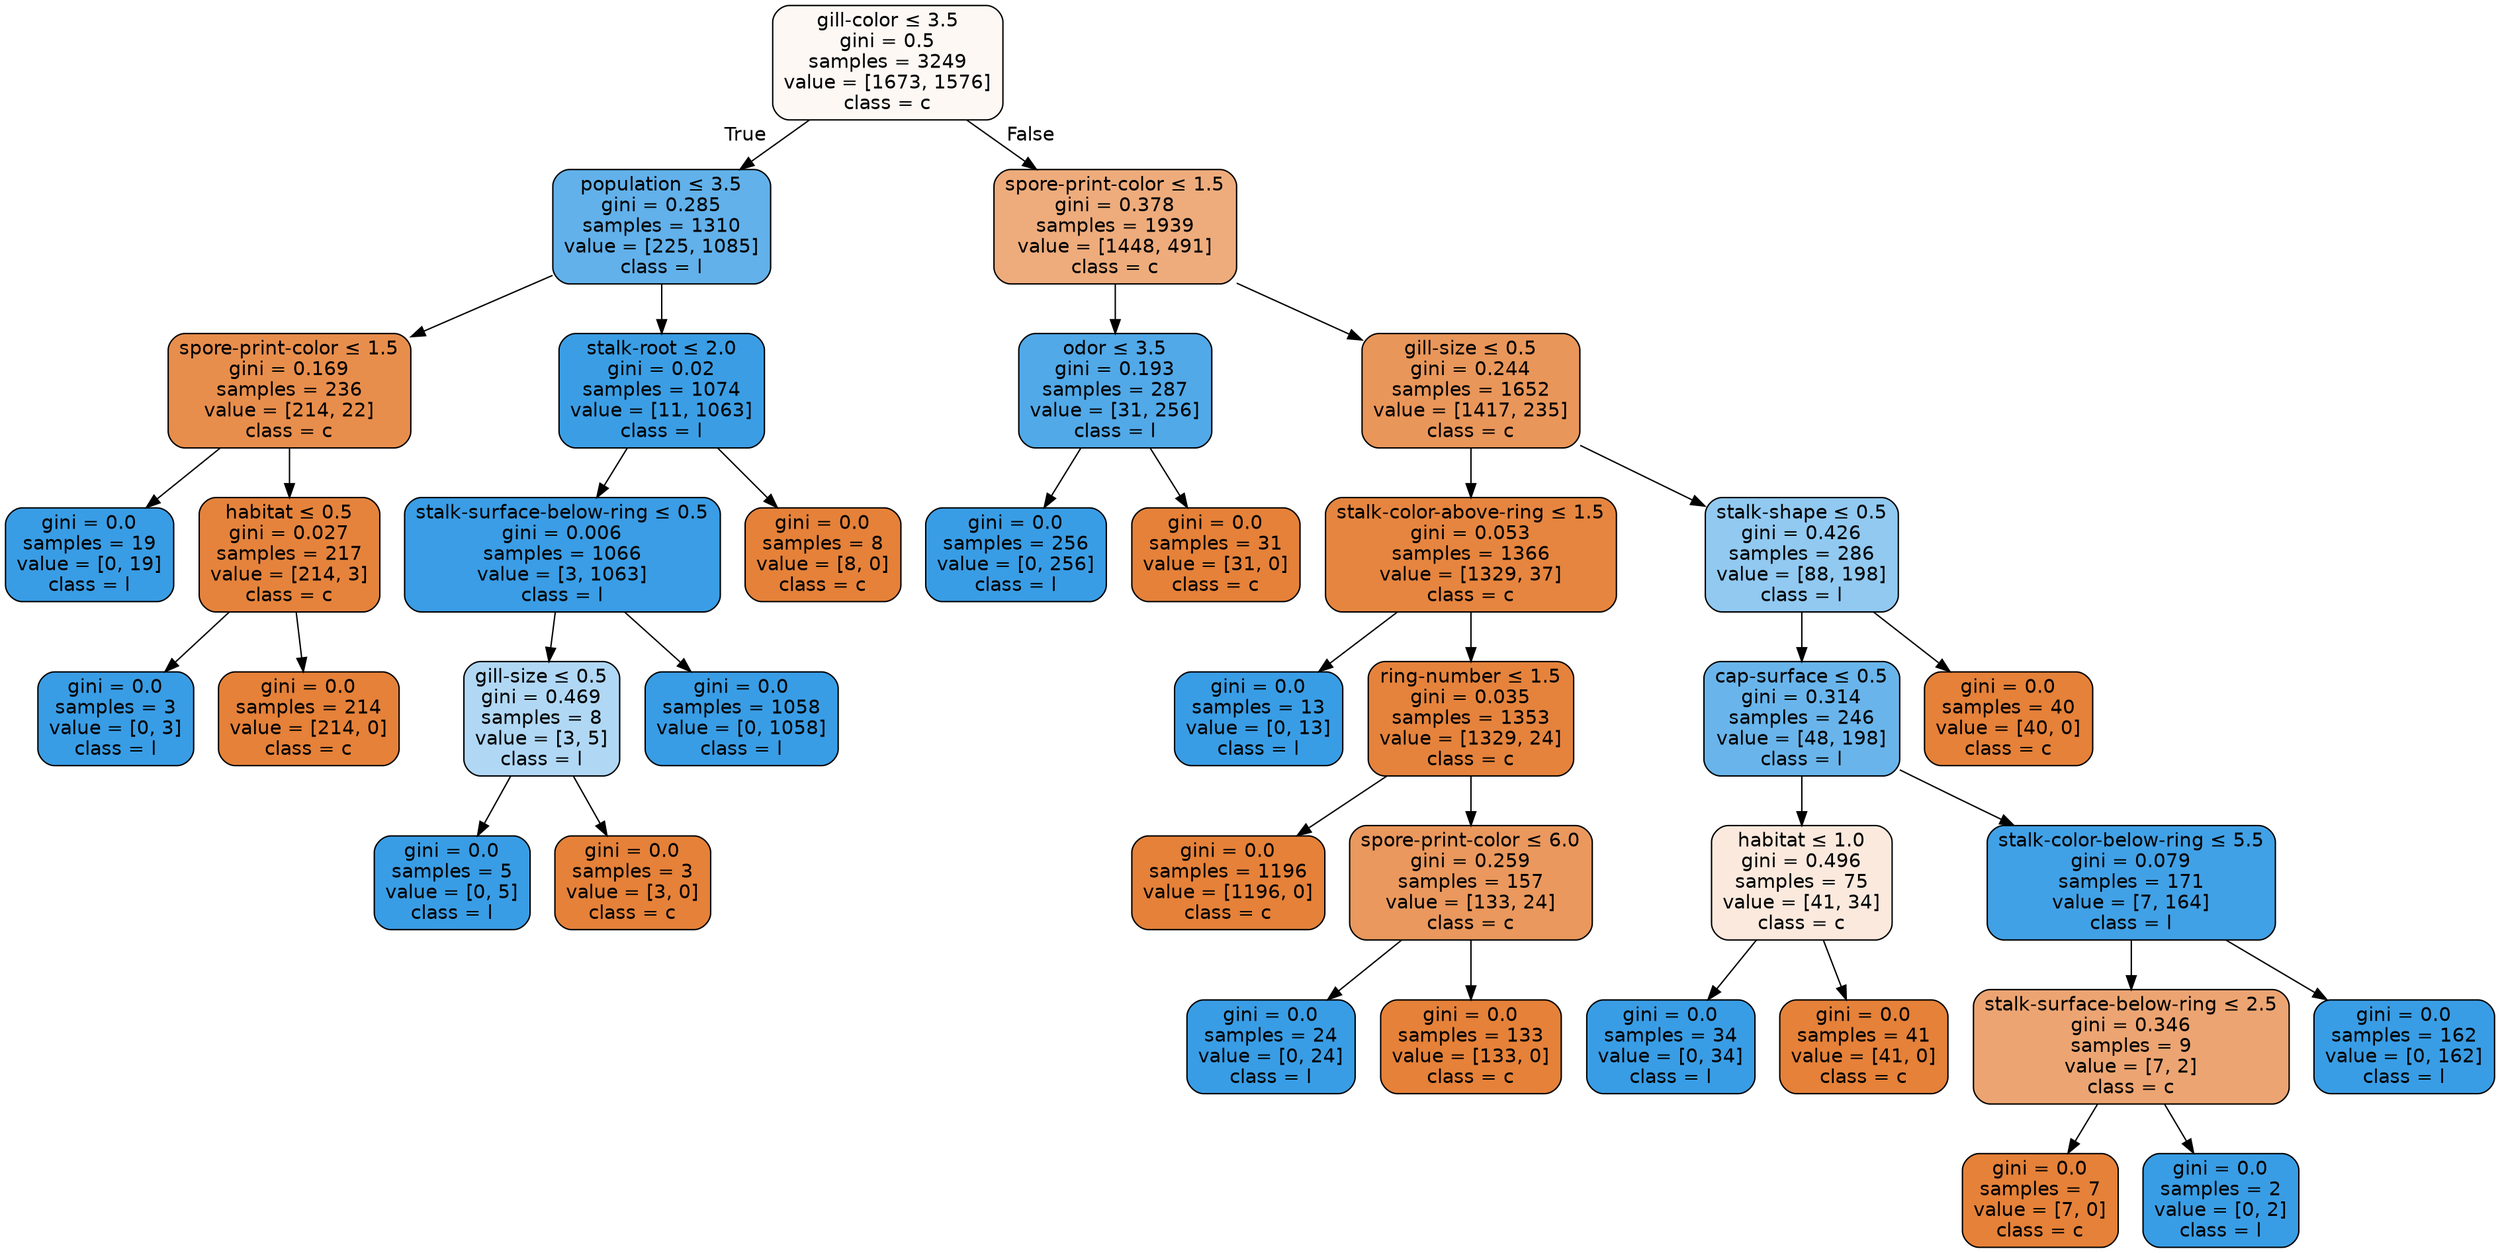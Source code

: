 digraph Tree {
node [shape=box, style="filled, rounded", color="black", fontname=helvetica] ;
edge [fontname=helvetica] ;
0 [label=<gill-color &le; 3.5<br/>gini = 0.5<br/>samples = 3249<br/>value = [1673, 1576]<br/>class = c>, fillcolor="#fdf8f4"] ;
1 [label=<population &le; 3.5<br/>gini = 0.285<br/>samples = 1310<br/>value = [225, 1085]<br/>class = l>, fillcolor="#62b1ea"] ;
0 -> 1 [labeldistance=2.5, labelangle=45, headlabel="True"] ;
2 [label=<spore-print-color &le; 1.5<br/>gini = 0.169<br/>samples = 236<br/>value = [214, 22]<br/>class = c>, fillcolor="#e88e4d"] ;
1 -> 2 ;
3 [label=<gini = 0.0<br/>samples = 19<br/>value = [0, 19]<br/>class = l>, fillcolor="#399de5"] ;
2 -> 3 ;
4 [label=<habitat &le; 0.5<br/>gini = 0.027<br/>samples = 217<br/>value = [214, 3]<br/>class = c>, fillcolor="#e5833c"] ;
2 -> 4 ;
5 [label=<gini = 0.0<br/>samples = 3<br/>value = [0, 3]<br/>class = l>, fillcolor="#399de5"] ;
4 -> 5 ;
6 [label=<gini = 0.0<br/>samples = 214<br/>value = [214, 0]<br/>class = c>, fillcolor="#e58139"] ;
4 -> 6 ;
7 [label=<stalk-root &le; 2.0<br/>gini = 0.02<br/>samples = 1074<br/>value = [11, 1063]<br/>class = l>, fillcolor="#3b9ee5"] ;
1 -> 7 ;
8 [label=<stalk-surface-below-ring &le; 0.5<br/>gini = 0.006<br/>samples = 1066<br/>value = [3, 1063]<br/>class = l>, fillcolor="#3a9de5"] ;
7 -> 8 ;
9 [label=<gill-size &le; 0.5<br/>gini = 0.469<br/>samples = 8<br/>value = [3, 5]<br/>class = l>, fillcolor="#b0d8f5"] ;
8 -> 9 ;
10 [label=<gini = 0.0<br/>samples = 5<br/>value = [0, 5]<br/>class = l>, fillcolor="#399de5"] ;
9 -> 10 ;
11 [label=<gini = 0.0<br/>samples = 3<br/>value = [3, 0]<br/>class = c>, fillcolor="#e58139"] ;
9 -> 11 ;
12 [label=<gini = 0.0<br/>samples = 1058<br/>value = [0, 1058]<br/>class = l>, fillcolor="#399de5"] ;
8 -> 12 ;
13 [label=<gini = 0.0<br/>samples = 8<br/>value = [8, 0]<br/>class = c>, fillcolor="#e58139"] ;
7 -> 13 ;
14 [label=<spore-print-color &le; 1.5<br/>gini = 0.378<br/>samples = 1939<br/>value = [1448, 491]<br/>class = c>, fillcolor="#eeac7c"] ;
0 -> 14 [labeldistance=2.5, labelangle=-45, headlabel="False"] ;
15 [label=<odor &le; 3.5<br/>gini = 0.193<br/>samples = 287<br/>value = [31, 256]<br/>class = l>, fillcolor="#51a9e8"] ;
14 -> 15 ;
16 [label=<gini = 0.0<br/>samples = 256<br/>value = [0, 256]<br/>class = l>, fillcolor="#399de5"] ;
15 -> 16 ;
17 [label=<gini = 0.0<br/>samples = 31<br/>value = [31, 0]<br/>class = c>, fillcolor="#e58139"] ;
15 -> 17 ;
18 [label=<gill-size &le; 0.5<br/>gini = 0.244<br/>samples = 1652<br/>value = [1417, 235]<br/>class = c>, fillcolor="#e9965a"] ;
14 -> 18 ;
19 [label=<stalk-color-above-ring &le; 1.5<br/>gini = 0.053<br/>samples = 1366<br/>value = [1329, 37]<br/>class = c>, fillcolor="#e6853f"] ;
18 -> 19 ;
20 [label=<gini = 0.0<br/>samples = 13<br/>value = [0, 13]<br/>class = l>, fillcolor="#399de5"] ;
19 -> 20 ;
21 [label=<ring-number &le; 1.5<br/>gini = 0.035<br/>samples = 1353<br/>value = [1329, 24]<br/>class = c>, fillcolor="#e5833d"] ;
19 -> 21 ;
22 [label=<gini = 0.0<br/>samples = 1196<br/>value = [1196, 0]<br/>class = c>, fillcolor="#e58139"] ;
21 -> 22 ;
23 [label=<spore-print-color &le; 6.0<br/>gini = 0.259<br/>samples = 157<br/>value = [133, 24]<br/>class = c>, fillcolor="#ea985d"] ;
21 -> 23 ;
24 [label=<gini = 0.0<br/>samples = 24<br/>value = [0, 24]<br/>class = l>, fillcolor="#399de5"] ;
23 -> 24 ;
25 [label=<gini = 0.0<br/>samples = 133<br/>value = [133, 0]<br/>class = c>, fillcolor="#e58139"] ;
23 -> 25 ;
26 [label=<stalk-shape &le; 0.5<br/>gini = 0.426<br/>samples = 286<br/>value = [88, 198]<br/>class = l>, fillcolor="#91c9f1"] ;
18 -> 26 ;
27 [label=<cap-surface &le; 0.5<br/>gini = 0.314<br/>samples = 246<br/>value = [48, 198]<br/>class = l>, fillcolor="#69b5eb"] ;
26 -> 27 ;
28 [label=<habitat &le; 1.0<br/>gini = 0.496<br/>samples = 75<br/>value = [41, 34]<br/>class = c>, fillcolor="#fbe9dd"] ;
27 -> 28 ;
29 [label=<gini = 0.0<br/>samples = 34<br/>value = [0, 34]<br/>class = l>, fillcolor="#399de5"] ;
28 -> 29 ;
30 [label=<gini = 0.0<br/>samples = 41<br/>value = [41, 0]<br/>class = c>, fillcolor="#e58139"] ;
28 -> 30 ;
31 [label=<stalk-color-below-ring &le; 5.5<br/>gini = 0.079<br/>samples = 171<br/>value = [7, 164]<br/>class = l>, fillcolor="#41a1e6"] ;
27 -> 31 ;
32 [label=<stalk-surface-below-ring &le; 2.5<br/>gini = 0.346<br/>samples = 9<br/>value = [7, 2]<br/>class = c>, fillcolor="#eca572"] ;
31 -> 32 ;
33 [label=<gini = 0.0<br/>samples = 7<br/>value = [7, 0]<br/>class = c>, fillcolor="#e58139"] ;
32 -> 33 ;
34 [label=<gini = 0.0<br/>samples = 2<br/>value = [0, 2]<br/>class = l>, fillcolor="#399de5"] ;
32 -> 34 ;
35 [label=<gini = 0.0<br/>samples = 162<br/>value = [0, 162]<br/>class = l>, fillcolor="#399de5"] ;
31 -> 35 ;
36 [label=<gini = 0.0<br/>samples = 40<br/>value = [40, 0]<br/>class = c>, fillcolor="#e58139"] ;
26 -> 36 ;
}
